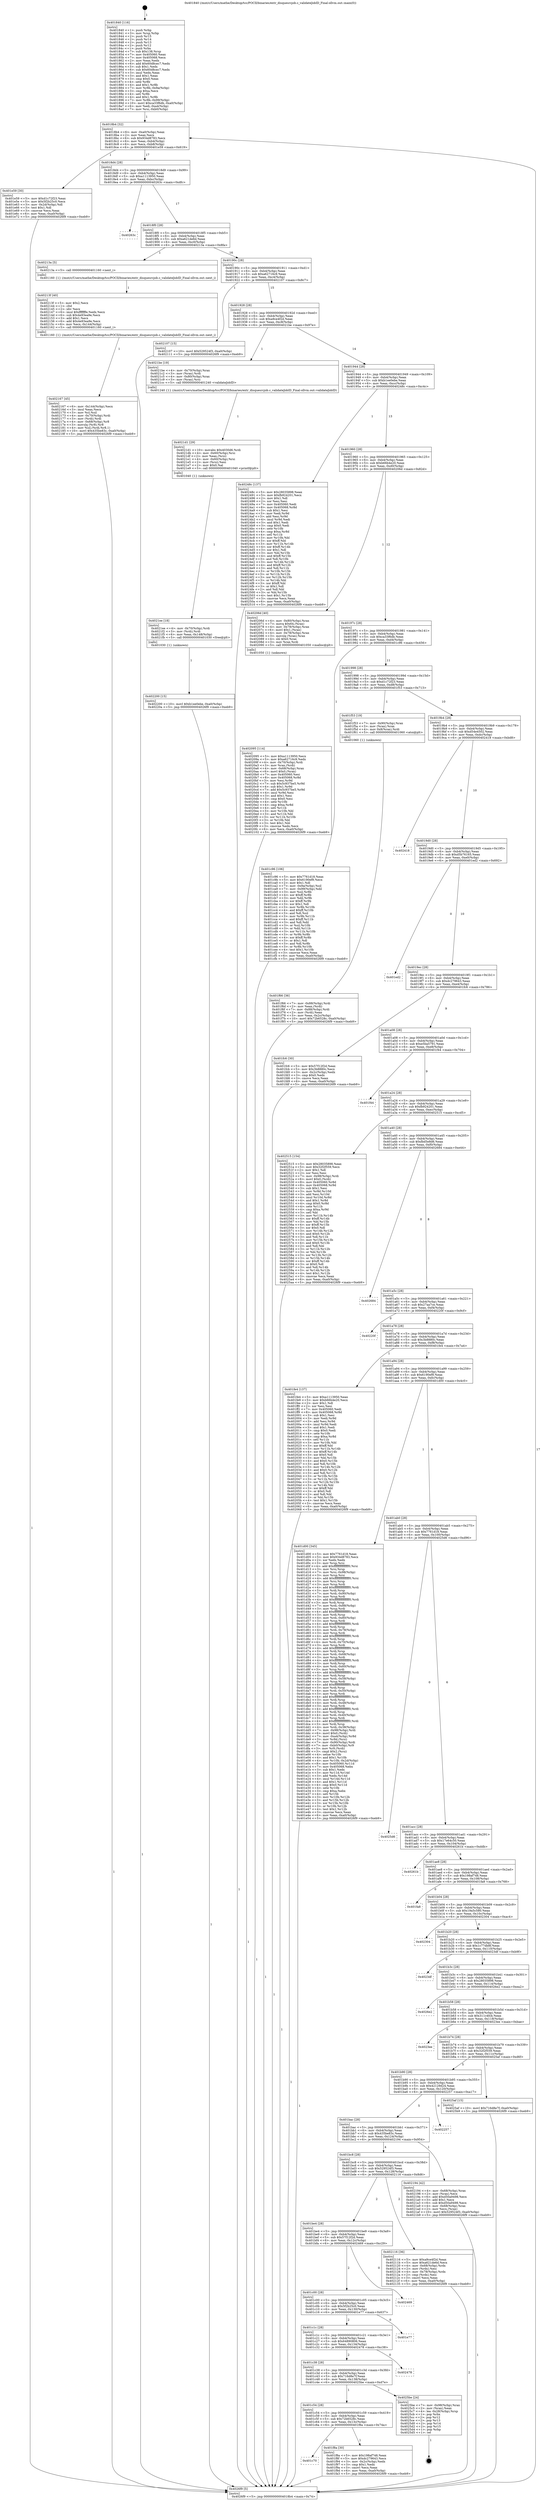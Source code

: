 digraph "0x401840" {
  label = "0x401840 (/mnt/c/Users/mathe/Desktop/tcc/POCII/binaries/extr_disquesrcjob.c_validateJobID_Final-ollvm.out::main(0))"
  labelloc = "t"
  node[shape=record]

  Entry [label="",width=0.3,height=0.3,shape=circle,fillcolor=black,style=filled]
  "0x4018b4" [label="{
     0x4018b4 [32]\l
     | [instrs]\l
     &nbsp;&nbsp;0x4018b4 \<+6\>: mov -0xa0(%rbp),%eax\l
     &nbsp;&nbsp;0x4018ba \<+2\>: mov %eax,%ecx\l
     &nbsp;&nbsp;0x4018bc \<+6\>: sub $0x934d8783,%ecx\l
     &nbsp;&nbsp;0x4018c2 \<+6\>: mov %eax,-0xb4(%rbp)\l
     &nbsp;&nbsp;0x4018c8 \<+6\>: mov %ecx,-0xb8(%rbp)\l
     &nbsp;&nbsp;0x4018ce \<+6\>: je 0000000000401e59 \<main+0x619\>\l
  }"]
  "0x401e59" [label="{
     0x401e59 [30]\l
     | [instrs]\l
     &nbsp;&nbsp;0x401e59 \<+5\>: mov $0xd1c72f23,%eax\l
     &nbsp;&nbsp;0x401e5e \<+5\>: mov $0x5f2b25c0,%ecx\l
     &nbsp;&nbsp;0x401e63 \<+3\>: mov -0x2d(%rbp),%dl\l
     &nbsp;&nbsp;0x401e66 \<+3\>: test $0x1,%dl\l
     &nbsp;&nbsp;0x401e69 \<+3\>: cmovne %ecx,%eax\l
     &nbsp;&nbsp;0x401e6c \<+6\>: mov %eax,-0xa0(%rbp)\l
     &nbsp;&nbsp;0x401e72 \<+5\>: jmp 00000000004026f9 \<main+0xeb9\>\l
  }"]
  "0x4018d4" [label="{
     0x4018d4 [28]\l
     | [instrs]\l
     &nbsp;&nbsp;0x4018d4 \<+5\>: jmp 00000000004018d9 \<main+0x99\>\l
     &nbsp;&nbsp;0x4018d9 \<+6\>: mov -0xb4(%rbp),%eax\l
     &nbsp;&nbsp;0x4018df \<+5\>: sub $0xa1113950,%eax\l
     &nbsp;&nbsp;0x4018e4 \<+6\>: mov %eax,-0xbc(%rbp)\l
     &nbsp;&nbsp;0x4018ea \<+6\>: je 000000000040263c \<main+0xdfc\>\l
  }"]
  Exit [label="",width=0.3,height=0.3,shape=circle,fillcolor=black,style=filled,peripheries=2]
  "0x40263c" [label="{
     0x40263c\l
  }", style=dashed]
  "0x4018f0" [label="{
     0x4018f0 [28]\l
     | [instrs]\l
     &nbsp;&nbsp;0x4018f0 \<+5\>: jmp 00000000004018f5 \<main+0xb5\>\l
     &nbsp;&nbsp;0x4018f5 \<+6\>: mov -0xb4(%rbp),%eax\l
     &nbsp;&nbsp;0x4018fb \<+5\>: sub $0xa621de6d,%eax\l
     &nbsp;&nbsp;0x401900 \<+6\>: mov %eax,-0xc0(%rbp)\l
     &nbsp;&nbsp;0x401906 \<+6\>: je 000000000040213a \<main+0x8fa\>\l
  }"]
  "0x402200" [label="{
     0x402200 [15]\l
     | [instrs]\l
     &nbsp;&nbsp;0x402200 \<+10\>: movl $0xb1ee0ebe,-0xa0(%rbp)\l
     &nbsp;&nbsp;0x40220a \<+5\>: jmp 00000000004026f9 \<main+0xeb9\>\l
  }"]
  "0x40213a" [label="{
     0x40213a [5]\l
     | [instrs]\l
     &nbsp;&nbsp;0x40213a \<+5\>: call 0000000000401160 \<next_i\>\l
     | [calls]\l
     &nbsp;&nbsp;0x401160 \{1\} (/mnt/c/Users/mathe/Desktop/tcc/POCII/binaries/extr_disquesrcjob.c_validateJobID_Final-ollvm.out::next_i)\l
  }"]
  "0x40190c" [label="{
     0x40190c [28]\l
     | [instrs]\l
     &nbsp;&nbsp;0x40190c \<+5\>: jmp 0000000000401911 \<main+0xd1\>\l
     &nbsp;&nbsp;0x401911 \<+6\>: mov -0xb4(%rbp),%eax\l
     &nbsp;&nbsp;0x401917 \<+5\>: sub $0xa62716c9,%eax\l
     &nbsp;&nbsp;0x40191c \<+6\>: mov %eax,-0xc4(%rbp)\l
     &nbsp;&nbsp;0x401922 \<+6\>: je 0000000000402107 \<main+0x8c7\>\l
  }"]
  "0x4021ee" [label="{
     0x4021ee [18]\l
     | [instrs]\l
     &nbsp;&nbsp;0x4021ee \<+4\>: mov -0x70(%rbp),%rdi\l
     &nbsp;&nbsp;0x4021f2 \<+3\>: mov (%rdi),%rdi\l
     &nbsp;&nbsp;0x4021f5 \<+6\>: mov %eax,-0x148(%rbp)\l
     &nbsp;&nbsp;0x4021fb \<+5\>: call 0000000000401030 \<free@plt\>\l
     | [calls]\l
     &nbsp;&nbsp;0x401030 \{1\} (unknown)\l
  }"]
  "0x402107" [label="{
     0x402107 [15]\l
     | [instrs]\l
     &nbsp;&nbsp;0x402107 \<+10\>: movl $0x529524f3,-0xa0(%rbp)\l
     &nbsp;&nbsp;0x402111 \<+5\>: jmp 00000000004026f9 \<main+0xeb9\>\l
  }"]
  "0x401928" [label="{
     0x401928 [28]\l
     | [instrs]\l
     &nbsp;&nbsp;0x401928 \<+5\>: jmp 000000000040192d \<main+0xed\>\l
     &nbsp;&nbsp;0x40192d \<+6\>: mov -0xb4(%rbp),%eax\l
     &nbsp;&nbsp;0x401933 \<+5\>: sub $0xa9ce4f2d,%eax\l
     &nbsp;&nbsp;0x401938 \<+6\>: mov %eax,-0xc8(%rbp)\l
     &nbsp;&nbsp;0x40193e \<+6\>: je 00000000004021be \<main+0x97e\>\l
  }"]
  "0x4021d1" [label="{
     0x4021d1 [29]\l
     | [instrs]\l
     &nbsp;&nbsp;0x4021d1 \<+10\>: movabs $0x4030d6,%rdi\l
     &nbsp;&nbsp;0x4021db \<+4\>: mov -0x60(%rbp),%rsi\l
     &nbsp;&nbsp;0x4021df \<+2\>: mov %eax,(%rsi)\l
     &nbsp;&nbsp;0x4021e1 \<+4\>: mov -0x60(%rbp),%rsi\l
     &nbsp;&nbsp;0x4021e5 \<+2\>: mov (%rsi),%esi\l
     &nbsp;&nbsp;0x4021e7 \<+2\>: mov $0x0,%al\l
     &nbsp;&nbsp;0x4021e9 \<+5\>: call 0000000000401040 \<printf@plt\>\l
     | [calls]\l
     &nbsp;&nbsp;0x401040 \{1\} (unknown)\l
  }"]
  "0x4021be" [label="{
     0x4021be [19]\l
     | [instrs]\l
     &nbsp;&nbsp;0x4021be \<+4\>: mov -0x70(%rbp),%rax\l
     &nbsp;&nbsp;0x4021c2 \<+3\>: mov (%rax),%rdi\l
     &nbsp;&nbsp;0x4021c5 \<+4\>: mov -0x80(%rbp),%rax\l
     &nbsp;&nbsp;0x4021c9 \<+3\>: mov (%rax),%rsi\l
     &nbsp;&nbsp;0x4021cc \<+5\>: call 0000000000401240 \<validateJobID\>\l
     | [calls]\l
     &nbsp;&nbsp;0x401240 \{1\} (/mnt/c/Users/mathe/Desktop/tcc/POCII/binaries/extr_disquesrcjob.c_validateJobID_Final-ollvm.out::validateJobID)\l
  }"]
  "0x401944" [label="{
     0x401944 [28]\l
     | [instrs]\l
     &nbsp;&nbsp;0x401944 \<+5\>: jmp 0000000000401949 \<main+0x109\>\l
     &nbsp;&nbsp;0x401949 \<+6\>: mov -0xb4(%rbp),%eax\l
     &nbsp;&nbsp;0x40194f \<+5\>: sub $0xb1ee0ebe,%eax\l
     &nbsp;&nbsp;0x401954 \<+6\>: mov %eax,-0xcc(%rbp)\l
     &nbsp;&nbsp;0x40195a \<+6\>: je 000000000040248c \<main+0xc4c\>\l
  }"]
  "0x402167" [label="{
     0x402167 [45]\l
     | [instrs]\l
     &nbsp;&nbsp;0x402167 \<+6\>: mov -0x144(%rbp),%ecx\l
     &nbsp;&nbsp;0x40216d \<+3\>: imul %eax,%ecx\l
     &nbsp;&nbsp;0x402170 \<+3\>: mov %cl,%sil\l
     &nbsp;&nbsp;0x402173 \<+4\>: mov -0x70(%rbp),%rdi\l
     &nbsp;&nbsp;0x402177 \<+3\>: mov (%rdi),%rdi\l
     &nbsp;&nbsp;0x40217a \<+4\>: mov -0x68(%rbp),%r8\l
     &nbsp;&nbsp;0x40217e \<+3\>: movslq (%r8),%r8\l
     &nbsp;&nbsp;0x402181 \<+4\>: mov %sil,(%rdi,%r8,1)\l
     &nbsp;&nbsp;0x402185 \<+10\>: movl $0x435be83c,-0xa0(%rbp)\l
     &nbsp;&nbsp;0x40218f \<+5\>: jmp 00000000004026f9 \<main+0xeb9\>\l
  }"]
  "0x40248c" [label="{
     0x40248c [137]\l
     | [instrs]\l
     &nbsp;&nbsp;0x40248c \<+5\>: mov $0x28035898,%eax\l
     &nbsp;&nbsp;0x402491 \<+5\>: mov $0xfb924201,%ecx\l
     &nbsp;&nbsp;0x402496 \<+2\>: mov $0x1,%dl\l
     &nbsp;&nbsp;0x402498 \<+2\>: xor %esi,%esi\l
     &nbsp;&nbsp;0x40249a \<+7\>: mov 0x405060,%edi\l
     &nbsp;&nbsp;0x4024a1 \<+8\>: mov 0x405068,%r8d\l
     &nbsp;&nbsp;0x4024a9 \<+3\>: sub $0x1,%esi\l
     &nbsp;&nbsp;0x4024ac \<+3\>: mov %edi,%r9d\l
     &nbsp;&nbsp;0x4024af \<+3\>: add %esi,%r9d\l
     &nbsp;&nbsp;0x4024b2 \<+4\>: imul %r9d,%edi\l
     &nbsp;&nbsp;0x4024b6 \<+3\>: and $0x1,%edi\l
     &nbsp;&nbsp;0x4024b9 \<+3\>: cmp $0x0,%edi\l
     &nbsp;&nbsp;0x4024bc \<+4\>: sete %r10b\l
     &nbsp;&nbsp;0x4024c0 \<+4\>: cmp $0xa,%r8d\l
     &nbsp;&nbsp;0x4024c4 \<+4\>: setl %r11b\l
     &nbsp;&nbsp;0x4024c8 \<+3\>: mov %r10b,%bl\l
     &nbsp;&nbsp;0x4024cb \<+3\>: xor $0xff,%bl\l
     &nbsp;&nbsp;0x4024ce \<+3\>: mov %r11b,%r14b\l
     &nbsp;&nbsp;0x4024d1 \<+4\>: xor $0xff,%r14b\l
     &nbsp;&nbsp;0x4024d5 \<+3\>: xor $0x1,%dl\l
     &nbsp;&nbsp;0x4024d8 \<+3\>: mov %bl,%r15b\l
     &nbsp;&nbsp;0x4024db \<+4\>: and $0xff,%r15b\l
     &nbsp;&nbsp;0x4024df \<+3\>: and %dl,%r10b\l
     &nbsp;&nbsp;0x4024e2 \<+3\>: mov %r14b,%r12b\l
     &nbsp;&nbsp;0x4024e5 \<+4\>: and $0xff,%r12b\l
     &nbsp;&nbsp;0x4024e9 \<+3\>: and %dl,%r11b\l
     &nbsp;&nbsp;0x4024ec \<+3\>: or %r10b,%r15b\l
     &nbsp;&nbsp;0x4024ef \<+3\>: or %r11b,%r12b\l
     &nbsp;&nbsp;0x4024f2 \<+3\>: xor %r12b,%r15b\l
     &nbsp;&nbsp;0x4024f5 \<+3\>: or %r14b,%bl\l
     &nbsp;&nbsp;0x4024f8 \<+3\>: xor $0xff,%bl\l
     &nbsp;&nbsp;0x4024fb \<+3\>: or $0x1,%dl\l
     &nbsp;&nbsp;0x4024fe \<+2\>: and %dl,%bl\l
     &nbsp;&nbsp;0x402500 \<+3\>: or %bl,%r15b\l
     &nbsp;&nbsp;0x402503 \<+4\>: test $0x1,%r15b\l
     &nbsp;&nbsp;0x402507 \<+3\>: cmovne %ecx,%eax\l
     &nbsp;&nbsp;0x40250a \<+6\>: mov %eax,-0xa0(%rbp)\l
     &nbsp;&nbsp;0x402510 \<+5\>: jmp 00000000004026f9 \<main+0xeb9\>\l
  }"]
  "0x401960" [label="{
     0x401960 [28]\l
     | [instrs]\l
     &nbsp;&nbsp;0x401960 \<+5\>: jmp 0000000000401965 \<main+0x125\>\l
     &nbsp;&nbsp;0x401965 \<+6\>: mov -0xb4(%rbp),%eax\l
     &nbsp;&nbsp;0x40196b \<+5\>: sub $0xb66b4e20,%eax\l
     &nbsp;&nbsp;0x401970 \<+6\>: mov %eax,-0xd0(%rbp)\l
     &nbsp;&nbsp;0x401976 \<+6\>: je 000000000040206d \<main+0x82d\>\l
  }"]
  "0x40213f" [label="{
     0x40213f [40]\l
     | [instrs]\l
     &nbsp;&nbsp;0x40213f \<+5\>: mov $0x2,%ecx\l
     &nbsp;&nbsp;0x402144 \<+1\>: cltd\l
     &nbsp;&nbsp;0x402145 \<+2\>: idiv %ecx\l
     &nbsp;&nbsp;0x402147 \<+6\>: imul $0xfffffffe,%edx,%ecx\l
     &nbsp;&nbsp;0x40214d \<+6\>: sub $0x4e93ea9e,%ecx\l
     &nbsp;&nbsp;0x402153 \<+3\>: add $0x1,%ecx\l
     &nbsp;&nbsp;0x402156 \<+6\>: add $0x4e93ea9e,%ecx\l
     &nbsp;&nbsp;0x40215c \<+6\>: mov %ecx,-0x144(%rbp)\l
     &nbsp;&nbsp;0x402162 \<+5\>: call 0000000000401160 \<next_i\>\l
     | [calls]\l
     &nbsp;&nbsp;0x401160 \{1\} (/mnt/c/Users/mathe/Desktop/tcc/POCII/binaries/extr_disquesrcjob.c_validateJobID_Final-ollvm.out::next_i)\l
  }"]
  "0x40206d" [label="{
     0x40206d [40]\l
     | [instrs]\l
     &nbsp;&nbsp;0x40206d \<+4\>: mov -0x80(%rbp),%rax\l
     &nbsp;&nbsp;0x402071 \<+7\>: movq $0x64,(%rax)\l
     &nbsp;&nbsp;0x402078 \<+4\>: mov -0x78(%rbp),%rax\l
     &nbsp;&nbsp;0x40207c \<+6\>: movl $0x1,(%rax)\l
     &nbsp;&nbsp;0x402082 \<+4\>: mov -0x78(%rbp),%rax\l
     &nbsp;&nbsp;0x402086 \<+3\>: movslq (%rax),%rax\l
     &nbsp;&nbsp;0x402089 \<+4\>: shl $0x0,%rax\l
     &nbsp;&nbsp;0x40208d \<+3\>: mov %rax,%rdi\l
     &nbsp;&nbsp;0x402090 \<+5\>: call 0000000000401050 \<malloc@plt\>\l
     | [calls]\l
     &nbsp;&nbsp;0x401050 \{1\} (unknown)\l
  }"]
  "0x40197c" [label="{
     0x40197c [28]\l
     | [instrs]\l
     &nbsp;&nbsp;0x40197c \<+5\>: jmp 0000000000401981 \<main+0x141\>\l
     &nbsp;&nbsp;0x401981 \<+6\>: mov -0xb4(%rbp),%eax\l
     &nbsp;&nbsp;0x401987 \<+5\>: sub $0xca33f6db,%eax\l
     &nbsp;&nbsp;0x40198c \<+6\>: mov %eax,-0xd4(%rbp)\l
     &nbsp;&nbsp;0x401992 \<+6\>: je 0000000000401c96 \<main+0x456\>\l
  }"]
  "0x402095" [label="{
     0x402095 [114]\l
     | [instrs]\l
     &nbsp;&nbsp;0x402095 \<+5\>: mov $0xa1113950,%ecx\l
     &nbsp;&nbsp;0x40209a \<+5\>: mov $0xa62716c9,%edx\l
     &nbsp;&nbsp;0x40209f \<+4\>: mov -0x70(%rbp),%rdi\l
     &nbsp;&nbsp;0x4020a3 \<+3\>: mov %rax,(%rdi)\l
     &nbsp;&nbsp;0x4020a6 \<+4\>: mov -0x68(%rbp),%rax\l
     &nbsp;&nbsp;0x4020aa \<+6\>: movl $0x0,(%rax)\l
     &nbsp;&nbsp;0x4020b0 \<+7\>: mov 0x405060,%esi\l
     &nbsp;&nbsp;0x4020b7 \<+8\>: mov 0x405068,%r8d\l
     &nbsp;&nbsp;0x4020bf \<+3\>: mov %esi,%r9d\l
     &nbsp;&nbsp;0x4020c2 \<+7\>: sub $0x5c937be5,%r9d\l
     &nbsp;&nbsp;0x4020c9 \<+4\>: sub $0x1,%r9d\l
     &nbsp;&nbsp;0x4020cd \<+7\>: add $0x5c937be5,%r9d\l
     &nbsp;&nbsp;0x4020d4 \<+4\>: imul %r9d,%esi\l
     &nbsp;&nbsp;0x4020d8 \<+3\>: and $0x1,%esi\l
     &nbsp;&nbsp;0x4020db \<+3\>: cmp $0x0,%esi\l
     &nbsp;&nbsp;0x4020de \<+4\>: sete %r10b\l
     &nbsp;&nbsp;0x4020e2 \<+4\>: cmp $0xa,%r8d\l
     &nbsp;&nbsp;0x4020e6 \<+4\>: setl %r11b\l
     &nbsp;&nbsp;0x4020ea \<+3\>: mov %r10b,%bl\l
     &nbsp;&nbsp;0x4020ed \<+3\>: and %r11b,%bl\l
     &nbsp;&nbsp;0x4020f0 \<+3\>: xor %r11b,%r10b\l
     &nbsp;&nbsp;0x4020f3 \<+3\>: or %r10b,%bl\l
     &nbsp;&nbsp;0x4020f6 \<+3\>: test $0x1,%bl\l
     &nbsp;&nbsp;0x4020f9 \<+3\>: cmovne %edx,%ecx\l
     &nbsp;&nbsp;0x4020fc \<+6\>: mov %ecx,-0xa0(%rbp)\l
     &nbsp;&nbsp;0x402102 \<+5\>: jmp 00000000004026f9 \<main+0xeb9\>\l
  }"]
  "0x401c96" [label="{
     0x401c96 [106]\l
     | [instrs]\l
     &nbsp;&nbsp;0x401c96 \<+5\>: mov $0x7761d18,%eax\l
     &nbsp;&nbsp;0x401c9b \<+5\>: mov $0x6190ef9,%ecx\l
     &nbsp;&nbsp;0x401ca0 \<+2\>: mov $0x1,%dl\l
     &nbsp;&nbsp;0x401ca2 \<+7\>: mov -0x9a(%rbp),%sil\l
     &nbsp;&nbsp;0x401ca9 \<+7\>: mov -0x99(%rbp),%dil\l
     &nbsp;&nbsp;0x401cb0 \<+3\>: mov %sil,%r8b\l
     &nbsp;&nbsp;0x401cb3 \<+4\>: xor $0xff,%r8b\l
     &nbsp;&nbsp;0x401cb7 \<+3\>: mov %dil,%r9b\l
     &nbsp;&nbsp;0x401cba \<+4\>: xor $0xff,%r9b\l
     &nbsp;&nbsp;0x401cbe \<+3\>: xor $0x1,%dl\l
     &nbsp;&nbsp;0x401cc1 \<+3\>: mov %r8b,%r10b\l
     &nbsp;&nbsp;0x401cc4 \<+4\>: and $0xff,%r10b\l
     &nbsp;&nbsp;0x401cc8 \<+3\>: and %dl,%sil\l
     &nbsp;&nbsp;0x401ccb \<+3\>: mov %r9b,%r11b\l
     &nbsp;&nbsp;0x401cce \<+4\>: and $0xff,%r11b\l
     &nbsp;&nbsp;0x401cd2 \<+3\>: and %dl,%dil\l
     &nbsp;&nbsp;0x401cd5 \<+3\>: or %sil,%r10b\l
     &nbsp;&nbsp;0x401cd8 \<+3\>: or %dil,%r11b\l
     &nbsp;&nbsp;0x401cdb \<+3\>: xor %r11b,%r10b\l
     &nbsp;&nbsp;0x401cde \<+3\>: or %r9b,%r8b\l
     &nbsp;&nbsp;0x401ce1 \<+4\>: xor $0xff,%r8b\l
     &nbsp;&nbsp;0x401ce5 \<+3\>: or $0x1,%dl\l
     &nbsp;&nbsp;0x401ce8 \<+3\>: and %dl,%r8b\l
     &nbsp;&nbsp;0x401ceb \<+3\>: or %r8b,%r10b\l
     &nbsp;&nbsp;0x401cee \<+4\>: test $0x1,%r10b\l
     &nbsp;&nbsp;0x401cf2 \<+3\>: cmovne %ecx,%eax\l
     &nbsp;&nbsp;0x401cf5 \<+6\>: mov %eax,-0xa0(%rbp)\l
     &nbsp;&nbsp;0x401cfb \<+5\>: jmp 00000000004026f9 \<main+0xeb9\>\l
  }"]
  "0x401998" [label="{
     0x401998 [28]\l
     | [instrs]\l
     &nbsp;&nbsp;0x401998 \<+5\>: jmp 000000000040199d \<main+0x15d\>\l
     &nbsp;&nbsp;0x40199d \<+6\>: mov -0xb4(%rbp),%eax\l
     &nbsp;&nbsp;0x4019a3 \<+5\>: sub $0xd1c72f23,%eax\l
     &nbsp;&nbsp;0x4019a8 \<+6\>: mov %eax,-0xd8(%rbp)\l
     &nbsp;&nbsp;0x4019ae \<+6\>: je 0000000000401f53 \<main+0x713\>\l
  }"]
  "0x4026f9" [label="{
     0x4026f9 [5]\l
     | [instrs]\l
     &nbsp;&nbsp;0x4026f9 \<+5\>: jmp 00000000004018b4 \<main+0x74\>\l
  }"]
  "0x401840" [label="{
     0x401840 [116]\l
     | [instrs]\l
     &nbsp;&nbsp;0x401840 \<+1\>: push %rbp\l
     &nbsp;&nbsp;0x401841 \<+3\>: mov %rsp,%rbp\l
     &nbsp;&nbsp;0x401844 \<+2\>: push %r15\l
     &nbsp;&nbsp;0x401846 \<+2\>: push %r14\l
     &nbsp;&nbsp;0x401848 \<+2\>: push %r13\l
     &nbsp;&nbsp;0x40184a \<+2\>: push %r12\l
     &nbsp;&nbsp;0x40184c \<+1\>: push %rbx\l
     &nbsp;&nbsp;0x40184d \<+7\>: sub $0x138,%rsp\l
     &nbsp;&nbsp;0x401854 \<+7\>: mov 0x405060,%eax\l
     &nbsp;&nbsp;0x40185b \<+7\>: mov 0x405068,%ecx\l
     &nbsp;&nbsp;0x401862 \<+2\>: mov %eax,%edx\l
     &nbsp;&nbsp;0x401864 \<+6\>: add $0x60d8cec7,%edx\l
     &nbsp;&nbsp;0x40186a \<+3\>: sub $0x1,%edx\l
     &nbsp;&nbsp;0x40186d \<+6\>: sub $0x60d8cec7,%edx\l
     &nbsp;&nbsp;0x401873 \<+3\>: imul %edx,%eax\l
     &nbsp;&nbsp;0x401876 \<+3\>: and $0x1,%eax\l
     &nbsp;&nbsp;0x401879 \<+3\>: cmp $0x0,%eax\l
     &nbsp;&nbsp;0x40187c \<+4\>: sete %r8b\l
     &nbsp;&nbsp;0x401880 \<+4\>: and $0x1,%r8b\l
     &nbsp;&nbsp;0x401884 \<+7\>: mov %r8b,-0x9a(%rbp)\l
     &nbsp;&nbsp;0x40188b \<+3\>: cmp $0xa,%ecx\l
     &nbsp;&nbsp;0x40188e \<+4\>: setl %r8b\l
     &nbsp;&nbsp;0x401892 \<+4\>: and $0x1,%r8b\l
     &nbsp;&nbsp;0x401896 \<+7\>: mov %r8b,-0x99(%rbp)\l
     &nbsp;&nbsp;0x40189d \<+10\>: movl $0xca33f6db,-0xa0(%rbp)\l
     &nbsp;&nbsp;0x4018a7 \<+6\>: mov %edi,-0xa4(%rbp)\l
     &nbsp;&nbsp;0x4018ad \<+7\>: mov %rsi,-0xb0(%rbp)\l
  }"]
  "0x401c70" [label="{
     0x401c70\l
  }", style=dashed]
  "0x401f53" [label="{
     0x401f53 [19]\l
     | [instrs]\l
     &nbsp;&nbsp;0x401f53 \<+7\>: mov -0x90(%rbp),%rax\l
     &nbsp;&nbsp;0x401f5a \<+3\>: mov (%rax),%rax\l
     &nbsp;&nbsp;0x401f5d \<+4\>: mov 0x8(%rax),%rdi\l
     &nbsp;&nbsp;0x401f61 \<+5\>: call 0000000000401060 \<atoi@plt\>\l
     | [calls]\l
     &nbsp;&nbsp;0x401060 \{1\} (unknown)\l
  }"]
  "0x4019b4" [label="{
     0x4019b4 [28]\l
     | [instrs]\l
     &nbsp;&nbsp;0x4019b4 \<+5\>: jmp 00000000004019b9 \<main+0x179\>\l
     &nbsp;&nbsp;0x4019b9 \<+6\>: mov -0xb4(%rbp),%eax\l
     &nbsp;&nbsp;0x4019bf \<+5\>: sub $0xd54e4502,%eax\l
     &nbsp;&nbsp;0x4019c4 \<+6\>: mov %eax,-0xdc(%rbp)\l
     &nbsp;&nbsp;0x4019ca \<+6\>: je 0000000000402418 \<main+0xbd8\>\l
  }"]
  "0x401f8a" [label="{
     0x401f8a [30]\l
     | [instrs]\l
     &nbsp;&nbsp;0x401f8a \<+5\>: mov $0x198af748,%eax\l
     &nbsp;&nbsp;0x401f8f \<+5\>: mov $0xdc279643,%ecx\l
     &nbsp;&nbsp;0x401f94 \<+3\>: mov -0x2c(%rbp),%edx\l
     &nbsp;&nbsp;0x401f97 \<+3\>: cmp $0x1,%edx\l
     &nbsp;&nbsp;0x401f9a \<+3\>: cmovl %ecx,%eax\l
     &nbsp;&nbsp;0x401f9d \<+6\>: mov %eax,-0xa0(%rbp)\l
     &nbsp;&nbsp;0x401fa3 \<+5\>: jmp 00000000004026f9 \<main+0xeb9\>\l
  }"]
  "0x402418" [label="{
     0x402418\l
  }", style=dashed]
  "0x4019d0" [label="{
     0x4019d0 [28]\l
     | [instrs]\l
     &nbsp;&nbsp;0x4019d0 \<+5\>: jmp 00000000004019d5 \<main+0x195\>\l
     &nbsp;&nbsp;0x4019d5 \<+6\>: mov -0xb4(%rbp),%eax\l
     &nbsp;&nbsp;0x4019db \<+5\>: sub $0xd5b76165,%eax\l
     &nbsp;&nbsp;0x4019e0 \<+6\>: mov %eax,-0xe0(%rbp)\l
     &nbsp;&nbsp;0x4019e6 \<+6\>: je 0000000000401ed2 \<main+0x692\>\l
  }"]
  "0x401c54" [label="{
     0x401c54 [28]\l
     | [instrs]\l
     &nbsp;&nbsp;0x401c54 \<+5\>: jmp 0000000000401c59 \<main+0x419\>\l
     &nbsp;&nbsp;0x401c59 \<+6\>: mov -0xb4(%rbp),%eax\l
     &nbsp;&nbsp;0x401c5f \<+5\>: sub $0x72b6528c,%eax\l
     &nbsp;&nbsp;0x401c64 \<+6\>: mov %eax,-0x13c(%rbp)\l
     &nbsp;&nbsp;0x401c6a \<+6\>: je 0000000000401f8a \<main+0x74a\>\l
  }"]
  "0x401ed2" [label="{
     0x401ed2\l
  }", style=dashed]
  "0x4019ec" [label="{
     0x4019ec [28]\l
     | [instrs]\l
     &nbsp;&nbsp;0x4019ec \<+5\>: jmp 00000000004019f1 \<main+0x1b1\>\l
     &nbsp;&nbsp;0x4019f1 \<+6\>: mov -0xb4(%rbp),%eax\l
     &nbsp;&nbsp;0x4019f7 \<+5\>: sub $0xdc279643,%eax\l
     &nbsp;&nbsp;0x4019fc \<+6\>: mov %eax,-0xe4(%rbp)\l
     &nbsp;&nbsp;0x401a02 \<+6\>: je 0000000000401fc6 \<main+0x786\>\l
  }"]
  "0x4025be" [label="{
     0x4025be [24]\l
     | [instrs]\l
     &nbsp;&nbsp;0x4025be \<+7\>: mov -0x98(%rbp),%rax\l
     &nbsp;&nbsp;0x4025c5 \<+2\>: mov (%rax),%eax\l
     &nbsp;&nbsp;0x4025c7 \<+4\>: lea -0x28(%rbp),%rsp\l
     &nbsp;&nbsp;0x4025cb \<+1\>: pop %rbx\l
     &nbsp;&nbsp;0x4025cc \<+2\>: pop %r12\l
     &nbsp;&nbsp;0x4025ce \<+2\>: pop %r13\l
     &nbsp;&nbsp;0x4025d0 \<+2\>: pop %r14\l
     &nbsp;&nbsp;0x4025d2 \<+2\>: pop %r15\l
     &nbsp;&nbsp;0x4025d4 \<+1\>: pop %rbp\l
     &nbsp;&nbsp;0x4025d5 \<+1\>: ret\l
  }"]
  "0x401fc6" [label="{
     0x401fc6 [30]\l
     | [instrs]\l
     &nbsp;&nbsp;0x401fc6 \<+5\>: mov $0x57f12f2d,%eax\l
     &nbsp;&nbsp;0x401fcb \<+5\>: mov $0x3b8880c,%ecx\l
     &nbsp;&nbsp;0x401fd0 \<+3\>: mov -0x2c(%rbp),%edx\l
     &nbsp;&nbsp;0x401fd3 \<+3\>: cmp $0x0,%edx\l
     &nbsp;&nbsp;0x401fd6 \<+3\>: cmove %ecx,%eax\l
     &nbsp;&nbsp;0x401fd9 \<+6\>: mov %eax,-0xa0(%rbp)\l
     &nbsp;&nbsp;0x401fdf \<+5\>: jmp 00000000004026f9 \<main+0xeb9\>\l
  }"]
  "0x401a08" [label="{
     0x401a08 [28]\l
     | [instrs]\l
     &nbsp;&nbsp;0x401a08 \<+5\>: jmp 0000000000401a0d \<main+0x1cd\>\l
     &nbsp;&nbsp;0x401a0d \<+6\>: mov -0xb4(%rbp),%eax\l
     &nbsp;&nbsp;0x401a13 \<+5\>: sub $0xe5ba5791,%eax\l
     &nbsp;&nbsp;0x401a18 \<+6\>: mov %eax,-0xe8(%rbp)\l
     &nbsp;&nbsp;0x401a1e \<+6\>: je 0000000000401f44 \<main+0x704\>\l
  }"]
  "0x401c38" [label="{
     0x401c38 [28]\l
     | [instrs]\l
     &nbsp;&nbsp;0x401c38 \<+5\>: jmp 0000000000401c3d \<main+0x3fd\>\l
     &nbsp;&nbsp;0x401c3d \<+6\>: mov -0xb4(%rbp),%eax\l
     &nbsp;&nbsp;0x401c43 \<+5\>: sub $0x716d8e7f,%eax\l
     &nbsp;&nbsp;0x401c48 \<+6\>: mov %eax,-0x138(%rbp)\l
     &nbsp;&nbsp;0x401c4e \<+6\>: je 00000000004025be \<main+0xd7e\>\l
  }"]
  "0x401f44" [label="{
     0x401f44\l
  }", style=dashed]
  "0x401a24" [label="{
     0x401a24 [28]\l
     | [instrs]\l
     &nbsp;&nbsp;0x401a24 \<+5\>: jmp 0000000000401a29 \<main+0x1e9\>\l
     &nbsp;&nbsp;0x401a29 \<+6\>: mov -0xb4(%rbp),%eax\l
     &nbsp;&nbsp;0x401a2f \<+5\>: sub $0xfb924201,%eax\l
     &nbsp;&nbsp;0x401a34 \<+6\>: mov %eax,-0xec(%rbp)\l
     &nbsp;&nbsp;0x401a3a \<+6\>: je 0000000000402515 \<main+0xcd5\>\l
  }"]
  "0x402478" [label="{
     0x402478\l
  }", style=dashed]
  "0x402515" [label="{
     0x402515 [154]\l
     | [instrs]\l
     &nbsp;&nbsp;0x402515 \<+5\>: mov $0x28035898,%eax\l
     &nbsp;&nbsp;0x40251a \<+5\>: mov $0x32f2f559,%ecx\l
     &nbsp;&nbsp;0x40251f \<+2\>: mov $0x1,%dl\l
     &nbsp;&nbsp;0x402521 \<+2\>: xor %esi,%esi\l
     &nbsp;&nbsp;0x402523 \<+7\>: mov -0x98(%rbp),%rdi\l
     &nbsp;&nbsp;0x40252a \<+6\>: movl $0x0,(%rdi)\l
     &nbsp;&nbsp;0x402530 \<+8\>: mov 0x405060,%r8d\l
     &nbsp;&nbsp;0x402538 \<+8\>: mov 0x405068,%r9d\l
     &nbsp;&nbsp;0x402540 \<+3\>: sub $0x1,%esi\l
     &nbsp;&nbsp;0x402543 \<+3\>: mov %r8d,%r10d\l
     &nbsp;&nbsp;0x402546 \<+3\>: add %esi,%r10d\l
     &nbsp;&nbsp;0x402549 \<+4\>: imul %r10d,%r8d\l
     &nbsp;&nbsp;0x40254d \<+4\>: and $0x1,%r8d\l
     &nbsp;&nbsp;0x402551 \<+4\>: cmp $0x0,%r8d\l
     &nbsp;&nbsp;0x402555 \<+4\>: sete %r11b\l
     &nbsp;&nbsp;0x402559 \<+4\>: cmp $0xa,%r9d\l
     &nbsp;&nbsp;0x40255d \<+3\>: setl %bl\l
     &nbsp;&nbsp;0x402560 \<+3\>: mov %r11b,%r14b\l
     &nbsp;&nbsp;0x402563 \<+4\>: xor $0xff,%r14b\l
     &nbsp;&nbsp;0x402567 \<+3\>: mov %bl,%r15b\l
     &nbsp;&nbsp;0x40256a \<+4\>: xor $0xff,%r15b\l
     &nbsp;&nbsp;0x40256e \<+3\>: xor $0x0,%dl\l
     &nbsp;&nbsp;0x402571 \<+3\>: mov %r14b,%r12b\l
     &nbsp;&nbsp;0x402574 \<+4\>: and $0x0,%r12b\l
     &nbsp;&nbsp;0x402578 \<+3\>: and %dl,%r11b\l
     &nbsp;&nbsp;0x40257b \<+3\>: mov %r15b,%r13b\l
     &nbsp;&nbsp;0x40257e \<+4\>: and $0x0,%r13b\l
     &nbsp;&nbsp;0x402582 \<+2\>: and %dl,%bl\l
     &nbsp;&nbsp;0x402584 \<+3\>: or %r11b,%r12b\l
     &nbsp;&nbsp;0x402587 \<+3\>: or %bl,%r13b\l
     &nbsp;&nbsp;0x40258a \<+3\>: xor %r13b,%r12b\l
     &nbsp;&nbsp;0x40258d \<+3\>: or %r15b,%r14b\l
     &nbsp;&nbsp;0x402590 \<+4\>: xor $0xff,%r14b\l
     &nbsp;&nbsp;0x402594 \<+3\>: or $0x0,%dl\l
     &nbsp;&nbsp;0x402597 \<+3\>: and %dl,%r14b\l
     &nbsp;&nbsp;0x40259a \<+3\>: or %r14b,%r12b\l
     &nbsp;&nbsp;0x40259d \<+4\>: test $0x1,%r12b\l
     &nbsp;&nbsp;0x4025a1 \<+3\>: cmovne %ecx,%eax\l
     &nbsp;&nbsp;0x4025a4 \<+6\>: mov %eax,-0xa0(%rbp)\l
     &nbsp;&nbsp;0x4025aa \<+5\>: jmp 00000000004026f9 \<main+0xeb9\>\l
  }"]
  "0x401a40" [label="{
     0x401a40 [28]\l
     | [instrs]\l
     &nbsp;&nbsp;0x401a40 \<+5\>: jmp 0000000000401a45 \<main+0x205\>\l
     &nbsp;&nbsp;0x401a45 \<+6\>: mov -0xb4(%rbp),%eax\l
     &nbsp;&nbsp;0x401a4b \<+5\>: sub $0xfbd5e8d6,%eax\l
     &nbsp;&nbsp;0x401a50 \<+6\>: mov %eax,-0xf0(%rbp)\l
     &nbsp;&nbsp;0x401a56 \<+6\>: je 0000000000402684 \<main+0xe44\>\l
  }"]
  "0x401c1c" [label="{
     0x401c1c [28]\l
     | [instrs]\l
     &nbsp;&nbsp;0x401c1c \<+5\>: jmp 0000000000401c21 \<main+0x3e1\>\l
     &nbsp;&nbsp;0x401c21 \<+6\>: mov -0xb4(%rbp),%eax\l
     &nbsp;&nbsp;0x401c27 \<+5\>: sub $0x64890806,%eax\l
     &nbsp;&nbsp;0x401c2c \<+6\>: mov %eax,-0x134(%rbp)\l
     &nbsp;&nbsp;0x401c32 \<+6\>: je 0000000000402478 \<main+0xc38\>\l
  }"]
  "0x402684" [label="{
     0x402684\l
  }", style=dashed]
  "0x401a5c" [label="{
     0x401a5c [28]\l
     | [instrs]\l
     &nbsp;&nbsp;0x401a5c \<+5\>: jmp 0000000000401a61 \<main+0x221\>\l
     &nbsp;&nbsp;0x401a61 \<+6\>: mov -0xb4(%rbp),%eax\l
     &nbsp;&nbsp;0x401a67 \<+5\>: sub $0x27aa7ce,%eax\l
     &nbsp;&nbsp;0x401a6c \<+6\>: mov %eax,-0xf4(%rbp)\l
     &nbsp;&nbsp;0x401a72 \<+6\>: je 000000000040220f \<main+0x9cf\>\l
  }"]
  "0x401e77" [label="{
     0x401e77\l
  }", style=dashed]
  "0x40220f" [label="{
     0x40220f\l
  }", style=dashed]
  "0x401a78" [label="{
     0x401a78 [28]\l
     | [instrs]\l
     &nbsp;&nbsp;0x401a78 \<+5\>: jmp 0000000000401a7d \<main+0x23d\>\l
     &nbsp;&nbsp;0x401a7d \<+6\>: mov -0xb4(%rbp),%eax\l
     &nbsp;&nbsp;0x401a83 \<+5\>: sub $0x3b8880c,%eax\l
     &nbsp;&nbsp;0x401a88 \<+6\>: mov %eax,-0xf8(%rbp)\l
     &nbsp;&nbsp;0x401a8e \<+6\>: je 0000000000401fe4 \<main+0x7a4\>\l
  }"]
  "0x401c00" [label="{
     0x401c00 [28]\l
     | [instrs]\l
     &nbsp;&nbsp;0x401c00 \<+5\>: jmp 0000000000401c05 \<main+0x3c5\>\l
     &nbsp;&nbsp;0x401c05 \<+6\>: mov -0xb4(%rbp),%eax\l
     &nbsp;&nbsp;0x401c0b \<+5\>: sub $0x5f2b25c0,%eax\l
     &nbsp;&nbsp;0x401c10 \<+6\>: mov %eax,-0x130(%rbp)\l
     &nbsp;&nbsp;0x401c16 \<+6\>: je 0000000000401e77 \<main+0x637\>\l
  }"]
  "0x401fe4" [label="{
     0x401fe4 [137]\l
     | [instrs]\l
     &nbsp;&nbsp;0x401fe4 \<+5\>: mov $0xa1113950,%eax\l
     &nbsp;&nbsp;0x401fe9 \<+5\>: mov $0xb66b4e20,%ecx\l
     &nbsp;&nbsp;0x401fee \<+2\>: mov $0x1,%dl\l
     &nbsp;&nbsp;0x401ff0 \<+2\>: xor %esi,%esi\l
     &nbsp;&nbsp;0x401ff2 \<+7\>: mov 0x405060,%edi\l
     &nbsp;&nbsp;0x401ff9 \<+8\>: mov 0x405068,%r8d\l
     &nbsp;&nbsp;0x402001 \<+3\>: sub $0x1,%esi\l
     &nbsp;&nbsp;0x402004 \<+3\>: mov %edi,%r9d\l
     &nbsp;&nbsp;0x402007 \<+3\>: add %esi,%r9d\l
     &nbsp;&nbsp;0x40200a \<+4\>: imul %r9d,%edi\l
     &nbsp;&nbsp;0x40200e \<+3\>: and $0x1,%edi\l
     &nbsp;&nbsp;0x402011 \<+3\>: cmp $0x0,%edi\l
     &nbsp;&nbsp;0x402014 \<+4\>: sete %r10b\l
     &nbsp;&nbsp;0x402018 \<+4\>: cmp $0xa,%r8d\l
     &nbsp;&nbsp;0x40201c \<+4\>: setl %r11b\l
     &nbsp;&nbsp;0x402020 \<+3\>: mov %r10b,%bl\l
     &nbsp;&nbsp;0x402023 \<+3\>: xor $0xff,%bl\l
     &nbsp;&nbsp;0x402026 \<+3\>: mov %r11b,%r14b\l
     &nbsp;&nbsp;0x402029 \<+4\>: xor $0xff,%r14b\l
     &nbsp;&nbsp;0x40202d \<+3\>: xor $0x0,%dl\l
     &nbsp;&nbsp;0x402030 \<+3\>: mov %bl,%r15b\l
     &nbsp;&nbsp;0x402033 \<+4\>: and $0x0,%r15b\l
     &nbsp;&nbsp;0x402037 \<+3\>: and %dl,%r10b\l
     &nbsp;&nbsp;0x40203a \<+3\>: mov %r14b,%r12b\l
     &nbsp;&nbsp;0x40203d \<+4\>: and $0x0,%r12b\l
     &nbsp;&nbsp;0x402041 \<+3\>: and %dl,%r11b\l
     &nbsp;&nbsp;0x402044 \<+3\>: or %r10b,%r15b\l
     &nbsp;&nbsp;0x402047 \<+3\>: or %r11b,%r12b\l
     &nbsp;&nbsp;0x40204a \<+3\>: xor %r12b,%r15b\l
     &nbsp;&nbsp;0x40204d \<+3\>: or %r14b,%bl\l
     &nbsp;&nbsp;0x402050 \<+3\>: xor $0xff,%bl\l
     &nbsp;&nbsp;0x402053 \<+3\>: or $0x0,%dl\l
     &nbsp;&nbsp;0x402056 \<+2\>: and %dl,%bl\l
     &nbsp;&nbsp;0x402058 \<+3\>: or %bl,%r15b\l
     &nbsp;&nbsp;0x40205b \<+4\>: test $0x1,%r15b\l
     &nbsp;&nbsp;0x40205f \<+3\>: cmovne %ecx,%eax\l
     &nbsp;&nbsp;0x402062 \<+6\>: mov %eax,-0xa0(%rbp)\l
     &nbsp;&nbsp;0x402068 \<+5\>: jmp 00000000004026f9 \<main+0xeb9\>\l
  }"]
  "0x401a94" [label="{
     0x401a94 [28]\l
     | [instrs]\l
     &nbsp;&nbsp;0x401a94 \<+5\>: jmp 0000000000401a99 \<main+0x259\>\l
     &nbsp;&nbsp;0x401a99 \<+6\>: mov -0xb4(%rbp),%eax\l
     &nbsp;&nbsp;0x401a9f \<+5\>: sub $0x6190ef9,%eax\l
     &nbsp;&nbsp;0x401aa4 \<+6\>: mov %eax,-0xfc(%rbp)\l
     &nbsp;&nbsp;0x401aaa \<+6\>: je 0000000000401d00 \<main+0x4c0\>\l
  }"]
  "0x402469" [label="{
     0x402469\l
  }", style=dashed]
  "0x401d00" [label="{
     0x401d00 [345]\l
     | [instrs]\l
     &nbsp;&nbsp;0x401d00 \<+5\>: mov $0x7761d18,%eax\l
     &nbsp;&nbsp;0x401d05 \<+5\>: mov $0x934d8783,%ecx\l
     &nbsp;&nbsp;0x401d0a \<+2\>: xor %edx,%edx\l
     &nbsp;&nbsp;0x401d0c \<+3\>: mov %rsp,%rsi\l
     &nbsp;&nbsp;0x401d0f \<+4\>: add $0xfffffffffffffff0,%rsi\l
     &nbsp;&nbsp;0x401d13 \<+3\>: mov %rsi,%rsp\l
     &nbsp;&nbsp;0x401d16 \<+7\>: mov %rsi,-0x98(%rbp)\l
     &nbsp;&nbsp;0x401d1d \<+3\>: mov %rsp,%rsi\l
     &nbsp;&nbsp;0x401d20 \<+4\>: add $0xfffffffffffffff0,%rsi\l
     &nbsp;&nbsp;0x401d24 \<+3\>: mov %rsi,%rsp\l
     &nbsp;&nbsp;0x401d27 \<+3\>: mov %rsp,%rdi\l
     &nbsp;&nbsp;0x401d2a \<+4\>: add $0xfffffffffffffff0,%rdi\l
     &nbsp;&nbsp;0x401d2e \<+3\>: mov %rdi,%rsp\l
     &nbsp;&nbsp;0x401d31 \<+7\>: mov %rdi,-0x90(%rbp)\l
     &nbsp;&nbsp;0x401d38 \<+3\>: mov %rsp,%rdi\l
     &nbsp;&nbsp;0x401d3b \<+4\>: add $0xfffffffffffffff0,%rdi\l
     &nbsp;&nbsp;0x401d3f \<+3\>: mov %rdi,%rsp\l
     &nbsp;&nbsp;0x401d42 \<+7\>: mov %rdi,-0x88(%rbp)\l
     &nbsp;&nbsp;0x401d49 \<+3\>: mov %rsp,%rdi\l
     &nbsp;&nbsp;0x401d4c \<+4\>: add $0xfffffffffffffff0,%rdi\l
     &nbsp;&nbsp;0x401d50 \<+3\>: mov %rdi,%rsp\l
     &nbsp;&nbsp;0x401d53 \<+4\>: mov %rdi,-0x80(%rbp)\l
     &nbsp;&nbsp;0x401d57 \<+3\>: mov %rsp,%rdi\l
     &nbsp;&nbsp;0x401d5a \<+4\>: add $0xfffffffffffffff0,%rdi\l
     &nbsp;&nbsp;0x401d5e \<+3\>: mov %rdi,%rsp\l
     &nbsp;&nbsp;0x401d61 \<+4\>: mov %rdi,-0x78(%rbp)\l
     &nbsp;&nbsp;0x401d65 \<+3\>: mov %rsp,%rdi\l
     &nbsp;&nbsp;0x401d68 \<+4\>: add $0xfffffffffffffff0,%rdi\l
     &nbsp;&nbsp;0x401d6c \<+3\>: mov %rdi,%rsp\l
     &nbsp;&nbsp;0x401d6f \<+4\>: mov %rdi,-0x70(%rbp)\l
     &nbsp;&nbsp;0x401d73 \<+3\>: mov %rsp,%rdi\l
     &nbsp;&nbsp;0x401d76 \<+4\>: add $0xfffffffffffffff0,%rdi\l
     &nbsp;&nbsp;0x401d7a \<+3\>: mov %rdi,%rsp\l
     &nbsp;&nbsp;0x401d7d \<+4\>: mov %rdi,-0x68(%rbp)\l
     &nbsp;&nbsp;0x401d81 \<+3\>: mov %rsp,%rdi\l
     &nbsp;&nbsp;0x401d84 \<+4\>: add $0xfffffffffffffff0,%rdi\l
     &nbsp;&nbsp;0x401d88 \<+3\>: mov %rdi,%rsp\l
     &nbsp;&nbsp;0x401d8b \<+4\>: mov %rdi,-0x60(%rbp)\l
     &nbsp;&nbsp;0x401d8f \<+3\>: mov %rsp,%rdi\l
     &nbsp;&nbsp;0x401d92 \<+4\>: add $0xfffffffffffffff0,%rdi\l
     &nbsp;&nbsp;0x401d96 \<+3\>: mov %rdi,%rsp\l
     &nbsp;&nbsp;0x401d99 \<+4\>: mov %rdi,-0x58(%rbp)\l
     &nbsp;&nbsp;0x401d9d \<+3\>: mov %rsp,%rdi\l
     &nbsp;&nbsp;0x401da0 \<+4\>: add $0xfffffffffffffff0,%rdi\l
     &nbsp;&nbsp;0x401da4 \<+3\>: mov %rdi,%rsp\l
     &nbsp;&nbsp;0x401da7 \<+4\>: mov %rdi,-0x50(%rbp)\l
     &nbsp;&nbsp;0x401dab \<+3\>: mov %rsp,%rdi\l
     &nbsp;&nbsp;0x401dae \<+4\>: add $0xfffffffffffffff0,%rdi\l
     &nbsp;&nbsp;0x401db2 \<+3\>: mov %rdi,%rsp\l
     &nbsp;&nbsp;0x401db5 \<+4\>: mov %rdi,-0x48(%rbp)\l
     &nbsp;&nbsp;0x401db9 \<+3\>: mov %rsp,%rdi\l
     &nbsp;&nbsp;0x401dbc \<+4\>: add $0xfffffffffffffff0,%rdi\l
     &nbsp;&nbsp;0x401dc0 \<+3\>: mov %rdi,%rsp\l
     &nbsp;&nbsp;0x401dc3 \<+4\>: mov %rdi,-0x40(%rbp)\l
     &nbsp;&nbsp;0x401dc7 \<+3\>: mov %rsp,%rdi\l
     &nbsp;&nbsp;0x401dca \<+4\>: add $0xfffffffffffffff0,%rdi\l
     &nbsp;&nbsp;0x401dce \<+3\>: mov %rdi,%rsp\l
     &nbsp;&nbsp;0x401dd1 \<+4\>: mov %rdi,-0x38(%rbp)\l
     &nbsp;&nbsp;0x401dd5 \<+7\>: mov -0x98(%rbp),%rdi\l
     &nbsp;&nbsp;0x401ddc \<+6\>: movl $0x0,(%rdi)\l
     &nbsp;&nbsp;0x401de2 \<+7\>: mov -0xa4(%rbp),%r8d\l
     &nbsp;&nbsp;0x401de9 \<+3\>: mov %r8d,(%rsi)\l
     &nbsp;&nbsp;0x401dec \<+7\>: mov -0x90(%rbp),%rdi\l
     &nbsp;&nbsp;0x401df3 \<+7\>: mov -0xb0(%rbp),%r9\l
     &nbsp;&nbsp;0x401dfa \<+3\>: mov %r9,(%rdi)\l
     &nbsp;&nbsp;0x401dfd \<+3\>: cmpl $0x2,(%rsi)\l
     &nbsp;&nbsp;0x401e00 \<+4\>: setne %r10b\l
     &nbsp;&nbsp;0x401e04 \<+4\>: and $0x1,%r10b\l
     &nbsp;&nbsp;0x401e08 \<+4\>: mov %r10b,-0x2d(%rbp)\l
     &nbsp;&nbsp;0x401e0c \<+8\>: mov 0x405060,%r11d\l
     &nbsp;&nbsp;0x401e14 \<+7\>: mov 0x405068,%ebx\l
     &nbsp;&nbsp;0x401e1b \<+3\>: sub $0x1,%edx\l
     &nbsp;&nbsp;0x401e1e \<+3\>: mov %r11d,%r14d\l
     &nbsp;&nbsp;0x401e21 \<+3\>: add %edx,%r14d\l
     &nbsp;&nbsp;0x401e24 \<+4\>: imul %r14d,%r11d\l
     &nbsp;&nbsp;0x401e28 \<+4\>: and $0x1,%r11d\l
     &nbsp;&nbsp;0x401e2c \<+4\>: cmp $0x0,%r11d\l
     &nbsp;&nbsp;0x401e30 \<+4\>: sete %r10b\l
     &nbsp;&nbsp;0x401e34 \<+3\>: cmp $0xa,%ebx\l
     &nbsp;&nbsp;0x401e37 \<+4\>: setl %r15b\l
     &nbsp;&nbsp;0x401e3b \<+3\>: mov %r10b,%r12b\l
     &nbsp;&nbsp;0x401e3e \<+3\>: and %r15b,%r12b\l
     &nbsp;&nbsp;0x401e41 \<+3\>: xor %r15b,%r10b\l
     &nbsp;&nbsp;0x401e44 \<+3\>: or %r10b,%r12b\l
     &nbsp;&nbsp;0x401e47 \<+4\>: test $0x1,%r12b\l
     &nbsp;&nbsp;0x401e4b \<+3\>: cmovne %ecx,%eax\l
     &nbsp;&nbsp;0x401e4e \<+6\>: mov %eax,-0xa0(%rbp)\l
     &nbsp;&nbsp;0x401e54 \<+5\>: jmp 00000000004026f9 \<main+0xeb9\>\l
  }"]
  "0x401ab0" [label="{
     0x401ab0 [28]\l
     | [instrs]\l
     &nbsp;&nbsp;0x401ab0 \<+5\>: jmp 0000000000401ab5 \<main+0x275\>\l
     &nbsp;&nbsp;0x401ab5 \<+6\>: mov -0xb4(%rbp),%eax\l
     &nbsp;&nbsp;0x401abb \<+5\>: sub $0x7761d18,%eax\l
     &nbsp;&nbsp;0x401ac0 \<+6\>: mov %eax,-0x100(%rbp)\l
     &nbsp;&nbsp;0x401ac6 \<+6\>: je 00000000004025d6 \<main+0xd96\>\l
  }"]
  "0x401be4" [label="{
     0x401be4 [28]\l
     | [instrs]\l
     &nbsp;&nbsp;0x401be4 \<+5\>: jmp 0000000000401be9 \<main+0x3a9\>\l
     &nbsp;&nbsp;0x401be9 \<+6\>: mov -0xb4(%rbp),%eax\l
     &nbsp;&nbsp;0x401bef \<+5\>: sub $0x57f12f2d,%eax\l
     &nbsp;&nbsp;0x401bf4 \<+6\>: mov %eax,-0x12c(%rbp)\l
     &nbsp;&nbsp;0x401bfa \<+6\>: je 0000000000402469 \<main+0xc29\>\l
  }"]
  "0x401f66" [label="{
     0x401f66 [36]\l
     | [instrs]\l
     &nbsp;&nbsp;0x401f66 \<+7\>: mov -0x88(%rbp),%rdi\l
     &nbsp;&nbsp;0x401f6d \<+2\>: mov %eax,(%rdi)\l
     &nbsp;&nbsp;0x401f6f \<+7\>: mov -0x88(%rbp),%rdi\l
     &nbsp;&nbsp;0x401f76 \<+2\>: mov (%rdi),%eax\l
     &nbsp;&nbsp;0x401f78 \<+3\>: mov %eax,-0x2c(%rbp)\l
     &nbsp;&nbsp;0x401f7b \<+10\>: movl $0x72b6528c,-0xa0(%rbp)\l
     &nbsp;&nbsp;0x401f85 \<+5\>: jmp 00000000004026f9 \<main+0xeb9\>\l
  }"]
  "0x402116" [label="{
     0x402116 [36]\l
     | [instrs]\l
     &nbsp;&nbsp;0x402116 \<+5\>: mov $0xa9ce4f2d,%eax\l
     &nbsp;&nbsp;0x40211b \<+5\>: mov $0xa621de6d,%ecx\l
     &nbsp;&nbsp;0x402120 \<+4\>: mov -0x68(%rbp),%rdx\l
     &nbsp;&nbsp;0x402124 \<+2\>: mov (%rdx),%esi\l
     &nbsp;&nbsp;0x402126 \<+4\>: mov -0x78(%rbp),%rdx\l
     &nbsp;&nbsp;0x40212a \<+2\>: cmp (%rdx),%esi\l
     &nbsp;&nbsp;0x40212c \<+3\>: cmovl %ecx,%eax\l
     &nbsp;&nbsp;0x40212f \<+6\>: mov %eax,-0xa0(%rbp)\l
     &nbsp;&nbsp;0x402135 \<+5\>: jmp 00000000004026f9 \<main+0xeb9\>\l
  }"]
  "0x4025d6" [label="{
     0x4025d6\l
  }", style=dashed]
  "0x401acc" [label="{
     0x401acc [28]\l
     | [instrs]\l
     &nbsp;&nbsp;0x401acc \<+5\>: jmp 0000000000401ad1 \<main+0x291\>\l
     &nbsp;&nbsp;0x401ad1 \<+6\>: mov -0xb4(%rbp),%eax\l
     &nbsp;&nbsp;0x401ad7 \<+5\>: sub $0x17e64c50,%eax\l
     &nbsp;&nbsp;0x401adc \<+6\>: mov %eax,-0x104(%rbp)\l
     &nbsp;&nbsp;0x401ae2 \<+6\>: je 000000000040261b \<main+0xddb\>\l
  }"]
  "0x401bc8" [label="{
     0x401bc8 [28]\l
     | [instrs]\l
     &nbsp;&nbsp;0x401bc8 \<+5\>: jmp 0000000000401bcd \<main+0x38d\>\l
     &nbsp;&nbsp;0x401bcd \<+6\>: mov -0xb4(%rbp),%eax\l
     &nbsp;&nbsp;0x401bd3 \<+5\>: sub $0x529524f3,%eax\l
     &nbsp;&nbsp;0x401bd8 \<+6\>: mov %eax,-0x128(%rbp)\l
     &nbsp;&nbsp;0x401bde \<+6\>: je 0000000000402116 \<main+0x8d6\>\l
  }"]
  "0x40261b" [label="{
     0x40261b\l
  }", style=dashed]
  "0x401ae8" [label="{
     0x401ae8 [28]\l
     | [instrs]\l
     &nbsp;&nbsp;0x401ae8 \<+5\>: jmp 0000000000401aed \<main+0x2ad\>\l
     &nbsp;&nbsp;0x401aed \<+6\>: mov -0xb4(%rbp),%eax\l
     &nbsp;&nbsp;0x401af3 \<+5\>: sub $0x198af748,%eax\l
     &nbsp;&nbsp;0x401af8 \<+6\>: mov %eax,-0x108(%rbp)\l
     &nbsp;&nbsp;0x401afe \<+6\>: je 0000000000401fa8 \<main+0x768\>\l
  }"]
  "0x402194" [label="{
     0x402194 [42]\l
     | [instrs]\l
     &nbsp;&nbsp;0x402194 \<+4\>: mov -0x68(%rbp),%rax\l
     &nbsp;&nbsp;0x402198 \<+2\>: mov (%rax),%ecx\l
     &nbsp;&nbsp;0x40219a \<+6\>: add $0xd50a9498,%ecx\l
     &nbsp;&nbsp;0x4021a0 \<+3\>: add $0x1,%ecx\l
     &nbsp;&nbsp;0x4021a3 \<+6\>: sub $0xd50a9498,%ecx\l
     &nbsp;&nbsp;0x4021a9 \<+4\>: mov -0x68(%rbp),%rax\l
     &nbsp;&nbsp;0x4021ad \<+2\>: mov %ecx,(%rax)\l
     &nbsp;&nbsp;0x4021af \<+10\>: movl $0x529524f3,-0xa0(%rbp)\l
     &nbsp;&nbsp;0x4021b9 \<+5\>: jmp 00000000004026f9 \<main+0xeb9\>\l
  }"]
  "0x401fa8" [label="{
     0x401fa8\l
  }", style=dashed]
  "0x401b04" [label="{
     0x401b04 [28]\l
     | [instrs]\l
     &nbsp;&nbsp;0x401b04 \<+5\>: jmp 0000000000401b09 \<main+0x2c9\>\l
     &nbsp;&nbsp;0x401b09 \<+6\>: mov -0xb4(%rbp),%eax\l
     &nbsp;&nbsp;0x401b0f \<+5\>: sub $0x19a5c580,%eax\l
     &nbsp;&nbsp;0x401b14 \<+6\>: mov %eax,-0x10c(%rbp)\l
     &nbsp;&nbsp;0x401b1a \<+6\>: je 0000000000402304 \<main+0xac4\>\l
  }"]
  "0x401bac" [label="{
     0x401bac [28]\l
     | [instrs]\l
     &nbsp;&nbsp;0x401bac \<+5\>: jmp 0000000000401bb1 \<main+0x371\>\l
     &nbsp;&nbsp;0x401bb1 \<+6\>: mov -0xb4(%rbp),%eax\l
     &nbsp;&nbsp;0x401bb7 \<+5\>: sub $0x435be83c,%eax\l
     &nbsp;&nbsp;0x401bbc \<+6\>: mov %eax,-0x124(%rbp)\l
     &nbsp;&nbsp;0x401bc2 \<+6\>: je 0000000000402194 \<main+0x954\>\l
  }"]
  "0x402304" [label="{
     0x402304\l
  }", style=dashed]
  "0x401b20" [label="{
     0x401b20 [28]\l
     | [instrs]\l
     &nbsp;&nbsp;0x401b20 \<+5\>: jmp 0000000000401b25 \<main+0x2e5\>\l
     &nbsp;&nbsp;0x401b25 \<+6\>: mov -0xb4(%rbp),%eax\l
     &nbsp;&nbsp;0x401b2b \<+5\>: sub $0x1c77db8f,%eax\l
     &nbsp;&nbsp;0x401b30 \<+6\>: mov %eax,-0x110(%rbp)\l
     &nbsp;&nbsp;0x401b36 \<+6\>: je 00000000004023df \<main+0xb9f\>\l
  }"]
  "0x402257" [label="{
     0x402257\l
  }", style=dashed]
  "0x4023df" [label="{
     0x4023df\l
  }", style=dashed]
  "0x401b3c" [label="{
     0x401b3c [28]\l
     | [instrs]\l
     &nbsp;&nbsp;0x401b3c \<+5\>: jmp 0000000000401b41 \<main+0x301\>\l
     &nbsp;&nbsp;0x401b41 \<+6\>: mov -0xb4(%rbp),%eax\l
     &nbsp;&nbsp;0x401b47 \<+5\>: sub $0x28035898,%eax\l
     &nbsp;&nbsp;0x401b4c \<+6\>: mov %eax,-0x114(%rbp)\l
     &nbsp;&nbsp;0x401b52 \<+6\>: je 00000000004026e2 \<main+0xea2\>\l
  }"]
  "0x401b90" [label="{
     0x401b90 [28]\l
     | [instrs]\l
     &nbsp;&nbsp;0x401b90 \<+5\>: jmp 0000000000401b95 \<main+0x355\>\l
     &nbsp;&nbsp;0x401b95 \<+6\>: mov -0xb4(%rbp),%eax\l
     &nbsp;&nbsp;0x401b9b \<+5\>: sub $0x42129d24,%eax\l
     &nbsp;&nbsp;0x401ba0 \<+6\>: mov %eax,-0x120(%rbp)\l
     &nbsp;&nbsp;0x401ba6 \<+6\>: je 0000000000402257 \<main+0xa17\>\l
  }"]
  "0x4026e2" [label="{
     0x4026e2\l
  }", style=dashed]
  "0x401b58" [label="{
     0x401b58 [28]\l
     | [instrs]\l
     &nbsp;&nbsp;0x401b58 \<+5\>: jmp 0000000000401b5d \<main+0x31d\>\l
     &nbsp;&nbsp;0x401b5d \<+6\>: mov -0xb4(%rbp),%eax\l
     &nbsp;&nbsp;0x401b63 \<+5\>: sub $0x311c4fcb,%eax\l
     &nbsp;&nbsp;0x401b68 \<+6\>: mov %eax,-0x118(%rbp)\l
     &nbsp;&nbsp;0x401b6e \<+6\>: je 00000000004023ee \<main+0xbae\>\l
  }"]
  "0x4025af" [label="{
     0x4025af [15]\l
     | [instrs]\l
     &nbsp;&nbsp;0x4025af \<+10\>: movl $0x716d8e7f,-0xa0(%rbp)\l
     &nbsp;&nbsp;0x4025b9 \<+5\>: jmp 00000000004026f9 \<main+0xeb9\>\l
  }"]
  "0x4023ee" [label="{
     0x4023ee\l
  }", style=dashed]
  "0x401b74" [label="{
     0x401b74 [28]\l
     | [instrs]\l
     &nbsp;&nbsp;0x401b74 \<+5\>: jmp 0000000000401b79 \<main+0x339\>\l
     &nbsp;&nbsp;0x401b79 \<+6\>: mov -0xb4(%rbp),%eax\l
     &nbsp;&nbsp;0x401b7f \<+5\>: sub $0x32f2f559,%eax\l
     &nbsp;&nbsp;0x401b84 \<+6\>: mov %eax,-0x11c(%rbp)\l
     &nbsp;&nbsp;0x401b8a \<+6\>: je 00000000004025af \<main+0xd6f\>\l
  }"]
  Entry -> "0x401840" [label=" 1"]
  "0x4018b4" -> "0x401e59" [label=" 1"]
  "0x4018b4" -> "0x4018d4" [label=" 17"]
  "0x4025be" -> Exit [label=" 1"]
  "0x4018d4" -> "0x40263c" [label=" 0"]
  "0x4018d4" -> "0x4018f0" [label=" 17"]
  "0x4025af" -> "0x4026f9" [label=" 1"]
  "0x4018f0" -> "0x40213a" [label=" 1"]
  "0x4018f0" -> "0x40190c" [label=" 16"]
  "0x402515" -> "0x4026f9" [label=" 1"]
  "0x40190c" -> "0x402107" [label=" 1"]
  "0x40190c" -> "0x401928" [label=" 15"]
  "0x40248c" -> "0x4026f9" [label=" 1"]
  "0x401928" -> "0x4021be" [label=" 1"]
  "0x401928" -> "0x401944" [label=" 14"]
  "0x402200" -> "0x4026f9" [label=" 1"]
  "0x401944" -> "0x40248c" [label=" 1"]
  "0x401944" -> "0x401960" [label=" 13"]
  "0x4021ee" -> "0x402200" [label=" 1"]
  "0x401960" -> "0x40206d" [label=" 1"]
  "0x401960" -> "0x40197c" [label=" 12"]
  "0x4021d1" -> "0x4021ee" [label=" 1"]
  "0x40197c" -> "0x401c96" [label=" 1"]
  "0x40197c" -> "0x401998" [label=" 11"]
  "0x401c96" -> "0x4026f9" [label=" 1"]
  "0x401840" -> "0x4018b4" [label=" 1"]
  "0x4026f9" -> "0x4018b4" [label=" 17"]
  "0x4021be" -> "0x4021d1" [label=" 1"]
  "0x401998" -> "0x401f53" [label=" 1"]
  "0x401998" -> "0x4019b4" [label=" 10"]
  "0x402194" -> "0x4026f9" [label=" 1"]
  "0x4019b4" -> "0x402418" [label=" 0"]
  "0x4019b4" -> "0x4019d0" [label=" 10"]
  "0x402167" -> "0x4026f9" [label=" 1"]
  "0x4019d0" -> "0x401ed2" [label=" 0"]
  "0x4019d0" -> "0x4019ec" [label=" 10"]
  "0x40213a" -> "0x40213f" [label=" 1"]
  "0x4019ec" -> "0x401fc6" [label=" 1"]
  "0x4019ec" -> "0x401a08" [label=" 9"]
  "0x402116" -> "0x4026f9" [label=" 2"]
  "0x401a08" -> "0x401f44" [label=" 0"]
  "0x401a08" -> "0x401a24" [label=" 9"]
  "0x402095" -> "0x4026f9" [label=" 1"]
  "0x401a24" -> "0x402515" [label=" 1"]
  "0x401a24" -> "0x401a40" [label=" 8"]
  "0x40206d" -> "0x402095" [label=" 1"]
  "0x401a40" -> "0x402684" [label=" 0"]
  "0x401a40" -> "0x401a5c" [label=" 8"]
  "0x401fc6" -> "0x4026f9" [label=" 1"]
  "0x401a5c" -> "0x40220f" [label=" 0"]
  "0x401a5c" -> "0x401a78" [label=" 8"]
  "0x401f8a" -> "0x4026f9" [label=" 1"]
  "0x401a78" -> "0x401fe4" [label=" 1"]
  "0x401a78" -> "0x401a94" [label=" 7"]
  "0x401c54" -> "0x401f8a" [label=" 1"]
  "0x401a94" -> "0x401d00" [label=" 1"]
  "0x401a94" -> "0x401ab0" [label=" 6"]
  "0x40213f" -> "0x402167" [label=" 1"]
  "0x401d00" -> "0x4026f9" [label=" 1"]
  "0x401e59" -> "0x4026f9" [label=" 1"]
  "0x401f53" -> "0x401f66" [label=" 1"]
  "0x401f66" -> "0x4026f9" [label=" 1"]
  "0x401c38" -> "0x4025be" [label=" 1"]
  "0x401ab0" -> "0x4025d6" [label=" 0"]
  "0x401ab0" -> "0x401acc" [label=" 6"]
  "0x402107" -> "0x4026f9" [label=" 1"]
  "0x401acc" -> "0x40261b" [label=" 0"]
  "0x401acc" -> "0x401ae8" [label=" 6"]
  "0x401c1c" -> "0x402478" [label=" 0"]
  "0x401ae8" -> "0x401fa8" [label=" 0"]
  "0x401ae8" -> "0x401b04" [label=" 6"]
  "0x401fe4" -> "0x4026f9" [label=" 1"]
  "0x401b04" -> "0x402304" [label=" 0"]
  "0x401b04" -> "0x401b20" [label=" 6"]
  "0x401c00" -> "0x401e77" [label=" 0"]
  "0x401b20" -> "0x4023df" [label=" 0"]
  "0x401b20" -> "0x401b3c" [label=" 6"]
  "0x401c54" -> "0x401c70" [label=" 0"]
  "0x401b3c" -> "0x4026e2" [label=" 0"]
  "0x401b3c" -> "0x401b58" [label=" 6"]
  "0x401be4" -> "0x402469" [label=" 0"]
  "0x401b58" -> "0x4023ee" [label=" 0"]
  "0x401b58" -> "0x401b74" [label=" 6"]
  "0x401c38" -> "0x401c54" [label=" 1"]
  "0x401b74" -> "0x4025af" [label=" 1"]
  "0x401b74" -> "0x401b90" [label=" 5"]
  "0x401be4" -> "0x401c00" [label=" 2"]
  "0x401b90" -> "0x402257" [label=" 0"]
  "0x401b90" -> "0x401bac" [label=" 5"]
  "0x401c00" -> "0x401c1c" [label=" 2"]
  "0x401bac" -> "0x402194" [label=" 1"]
  "0x401bac" -> "0x401bc8" [label=" 4"]
  "0x401c1c" -> "0x401c38" [label=" 2"]
  "0x401bc8" -> "0x402116" [label=" 2"]
  "0x401bc8" -> "0x401be4" [label=" 2"]
}
